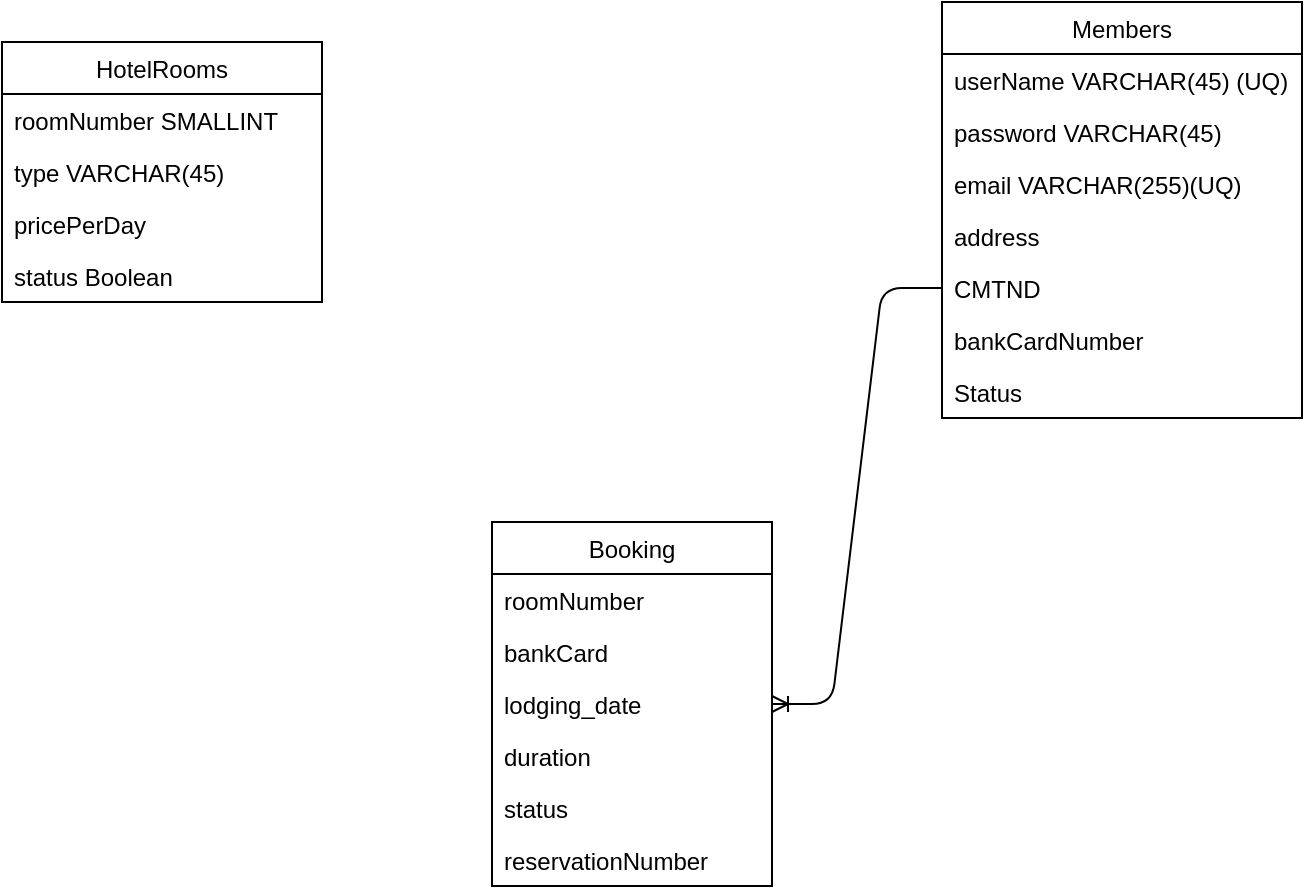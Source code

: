 <mxfile version="13.9.7" type="github">
  <diagram id="R2lEEEUBdFMjLlhIrx00" name="Page-1">
    <mxGraphModel dx="1038" dy="548" grid="1" gridSize="10" guides="1" tooltips="1" connect="1" arrows="1" fold="1" page="1" pageScale="1" pageWidth="850" pageHeight="1100" math="0" shadow="0" extFonts="Permanent Marker^https://fonts.googleapis.com/css?family=Permanent+Marker">
      <root>
        <mxCell id="0" />
        <mxCell id="1" parent="0" />
        <mxCell id="8QGG0KiW0qLOxzFeQy9d-1" value="HotelRooms" style="swimlane;fontStyle=0;childLayout=stackLayout;horizontal=1;startSize=26;fillColor=none;horizontalStack=0;resizeParent=1;resizeParentMax=0;resizeLast=0;collapsible=1;marginBottom=0;" vertex="1" parent="1">
          <mxGeometry x="40" y="40" width="160" height="130" as="geometry" />
        </mxCell>
        <mxCell id="8QGG0KiW0qLOxzFeQy9d-2" value="roomNumber SMALLINT" style="text;strokeColor=none;fillColor=none;align=left;verticalAlign=top;spacingLeft=4;spacingRight=4;overflow=hidden;rotatable=0;points=[[0,0.5],[1,0.5]];portConstraint=eastwest;" vertex="1" parent="8QGG0KiW0qLOxzFeQy9d-1">
          <mxGeometry y="26" width="160" height="26" as="geometry" />
        </mxCell>
        <mxCell id="8QGG0KiW0qLOxzFeQy9d-3" value="type VARCHAR(45) " style="text;strokeColor=none;fillColor=none;align=left;verticalAlign=top;spacingLeft=4;spacingRight=4;overflow=hidden;rotatable=0;points=[[0,0.5],[1,0.5]];portConstraint=eastwest;" vertex="1" parent="8QGG0KiW0qLOxzFeQy9d-1">
          <mxGeometry y="52" width="160" height="26" as="geometry" />
        </mxCell>
        <mxCell id="8QGG0KiW0qLOxzFeQy9d-26" value="pricePerDay" style="text;strokeColor=none;fillColor=none;align=left;verticalAlign=top;spacingLeft=4;spacingRight=4;overflow=hidden;rotatable=0;points=[[0,0.5],[1,0.5]];portConstraint=eastwest;" vertex="1" parent="8QGG0KiW0qLOxzFeQy9d-1">
          <mxGeometry y="78" width="160" height="26" as="geometry" />
        </mxCell>
        <mxCell id="8QGG0KiW0qLOxzFeQy9d-4" value="status Boolean" style="text;strokeColor=none;fillColor=none;align=left;verticalAlign=top;spacingLeft=4;spacingRight=4;overflow=hidden;rotatable=0;points=[[0,0.5],[1,0.5]];portConstraint=eastwest;" vertex="1" parent="8QGG0KiW0qLOxzFeQy9d-1">
          <mxGeometry y="104" width="160" height="26" as="geometry" />
        </mxCell>
        <mxCell id="8QGG0KiW0qLOxzFeQy9d-7" value="Members" style="swimlane;fontStyle=0;childLayout=stackLayout;horizontal=1;startSize=26;fillColor=none;horizontalStack=0;resizeParent=1;resizeParentMax=0;resizeLast=0;collapsible=1;marginBottom=0;" vertex="1" parent="1">
          <mxGeometry x="510" y="20" width="180" height="208" as="geometry" />
        </mxCell>
        <mxCell id="8QGG0KiW0qLOxzFeQy9d-8" value="userName VARCHAR(45) (UQ)" style="text;strokeColor=none;fillColor=none;align=left;verticalAlign=top;spacingLeft=4;spacingRight=4;overflow=hidden;rotatable=0;points=[[0,0.5],[1,0.5]];portConstraint=eastwest;" vertex="1" parent="8QGG0KiW0qLOxzFeQy9d-7">
          <mxGeometry y="26" width="180" height="26" as="geometry" />
        </mxCell>
        <mxCell id="8QGG0KiW0qLOxzFeQy9d-9" value="password VARCHAR(45)" style="text;strokeColor=none;fillColor=none;align=left;verticalAlign=top;spacingLeft=4;spacingRight=4;overflow=hidden;rotatable=0;points=[[0,0.5],[1,0.5]];portConstraint=eastwest;" vertex="1" parent="8QGG0KiW0qLOxzFeQy9d-7">
          <mxGeometry y="52" width="180" height="26" as="geometry" />
        </mxCell>
        <mxCell id="8QGG0KiW0qLOxzFeQy9d-14" value="email VARCHAR(255)(UQ)" style="text;strokeColor=none;fillColor=none;align=left;verticalAlign=top;spacingLeft=4;spacingRight=4;overflow=hidden;rotatable=0;points=[[0,0.5],[1,0.5]];portConstraint=eastwest;" vertex="1" parent="8QGG0KiW0qLOxzFeQy9d-7">
          <mxGeometry y="78" width="180" height="26" as="geometry" />
        </mxCell>
        <mxCell id="8QGG0KiW0qLOxzFeQy9d-13" value="address" style="text;strokeColor=none;fillColor=none;align=left;verticalAlign=top;spacingLeft=4;spacingRight=4;overflow=hidden;rotatable=0;points=[[0,0.5],[1,0.5]];portConstraint=eastwest;" vertex="1" parent="8QGG0KiW0qLOxzFeQy9d-7">
          <mxGeometry y="104" width="180" height="26" as="geometry" />
        </mxCell>
        <mxCell id="8QGG0KiW0qLOxzFeQy9d-12" value="CMTND" style="text;strokeColor=none;fillColor=none;align=left;verticalAlign=top;spacingLeft=4;spacingRight=4;overflow=hidden;rotatable=0;points=[[0,0.5],[1,0.5]];portConstraint=eastwest;" vertex="1" parent="8QGG0KiW0qLOxzFeQy9d-7">
          <mxGeometry y="130" width="180" height="26" as="geometry" />
        </mxCell>
        <mxCell id="8QGG0KiW0qLOxzFeQy9d-20" value="bankCardNumber" style="text;strokeColor=none;fillColor=none;align=left;verticalAlign=top;spacingLeft=4;spacingRight=4;overflow=hidden;rotatable=0;points=[[0,0.5],[1,0.5]];portConstraint=eastwest;" vertex="1" parent="8QGG0KiW0qLOxzFeQy9d-7">
          <mxGeometry y="156" width="180" height="26" as="geometry" />
        </mxCell>
        <mxCell id="8QGG0KiW0qLOxzFeQy9d-19" value="Status" style="text;strokeColor=none;fillColor=none;align=left;verticalAlign=top;spacingLeft=4;spacingRight=4;overflow=hidden;rotatable=0;points=[[0,0.5],[1,0.5]];portConstraint=eastwest;" vertex="1" parent="8QGG0KiW0qLOxzFeQy9d-7">
          <mxGeometry y="182" width="180" height="26" as="geometry" />
        </mxCell>
        <mxCell id="8QGG0KiW0qLOxzFeQy9d-15" value="Booking" style="swimlane;fontStyle=0;childLayout=stackLayout;horizontal=1;startSize=26;fillColor=none;horizontalStack=0;resizeParent=1;resizeParentMax=0;resizeLast=0;collapsible=1;marginBottom=0;" vertex="1" parent="1">
          <mxGeometry x="285" y="280" width="140" height="182" as="geometry" />
        </mxCell>
        <mxCell id="8QGG0KiW0qLOxzFeQy9d-16" value="roomNumber" style="text;strokeColor=none;fillColor=none;align=left;verticalAlign=top;spacingLeft=4;spacingRight=4;overflow=hidden;rotatable=0;points=[[0,0.5],[1,0.5]];portConstraint=eastwest;" vertex="1" parent="8QGG0KiW0qLOxzFeQy9d-15">
          <mxGeometry y="26" width="140" height="26" as="geometry" />
        </mxCell>
        <mxCell id="8QGG0KiW0qLOxzFeQy9d-27" value="bankCard" style="text;strokeColor=none;fillColor=none;align=left;verticalAlign=top;spacingLeft=4;spacingRight=4;overflow=hidden;rotatable=0;points=[[0,0.5],[1,0.5]];portConstraint=eastwest;" vertex="1" parent="8QGG0KiW0qLOxzFeQy9d-15">
          <mxGeometry y="52" width="140" height="26" as="geometry" />
        </mxCell>
        <mxCell id="8QGG0KiW0qLOxzFeQy9d-29" value="lodging_date" style="text;strokeColor=none;fillColor=none;align=left;verticalAlign=top;spacingLeft=4;spacingRight=4;overflow=hidden;rotatable=0;points=[[0,0.5],[1,0.5]];portConstraint=eastwest;" vertex="1" parent="8QGG0KiW0qLOxzFeQy9d-15">
          <mxGeometry y="78" width="140" height="26" as="geometry" />
        </mxCell>
        <mxCell id="8QGG0KiW0qLOxzFeQy9d-30" value="duration" style="text;strokeColor=none;fillColor=none;align=left;verticalAlign=top;spacingLeft=4;spacingRight=4;overflow=hidden;rotatable=0;points=[[0,0.5],[1,0.5]];portConstraint=eastwest;" vertex="1" parent="8QGG0KiW0qLOxzFeQy9d-15">
          <mxGeometry y="104" width="140" height="26" as="geometry" />
        </mxCell>
        <mxCell id="8QGG0KiW0qLOxzFeQy9d-31" value="status" style="text;strokeColor=none;fillColor=none;align=left;verticalAlign=top;spacingLeft=4;spacingRight=4;overflow=hidden;rotatable=0;points=[[0,0.5],[1,0.5]];portConstraint=eastwest;" vertex="1" parent="8QGG0KiW0qLOxzFeQy9d-15">
          <mxGeometry y="130" width="140" height="26" as="geometry" />
        </mxCell>
        <mxCell id="8QGG0KiW0qLOxzFeQy9d-32" value="reservationNumber" style="text;strokeColor=none;fillColor=none;align=left;verticalAlign=top;spacingLeft=4;spacingRight=4;overflow=hidden;rotatable=0;points=[[0,0.5],[1,0.5]];portConstraint=eastwest;" vertex="1" parent="8QGG0KiW0qLOxzFeQy9d-15">
          <mxGeometry y="156" width="140" height="26" as="geometry" />
        </mxCell>
        <mxCell id="8QGG0KiW0qLOxzFeQy9d-34" value="" style="edgeStyle=entityRelationEdgeStyle;fontSize=12;html=1;endArrow=ERoneToMany;exitX=0;exitY=0.5;exitDx=0;exitDy=0;entryX=1;entryY=0.5;entryDx=0;entryDy=0;" edge="1" parent="1" source="8QGG0KiW0qLOxzFeQy9d-12" target="8QGG0KiW0qLOxzFeQy9d-29">
          <mxGeometry width="100" height="100" relative="1" as="geometry">
            <mxPoint x="470" y="410" as="sourcePoint" />
            <mxPoint x="570" y="310" as="targetPoint" />
          </mxGeometry>
        </mxCell>
      </root>
    </mxGraphModel>
  </diagram>
</mxfile>
